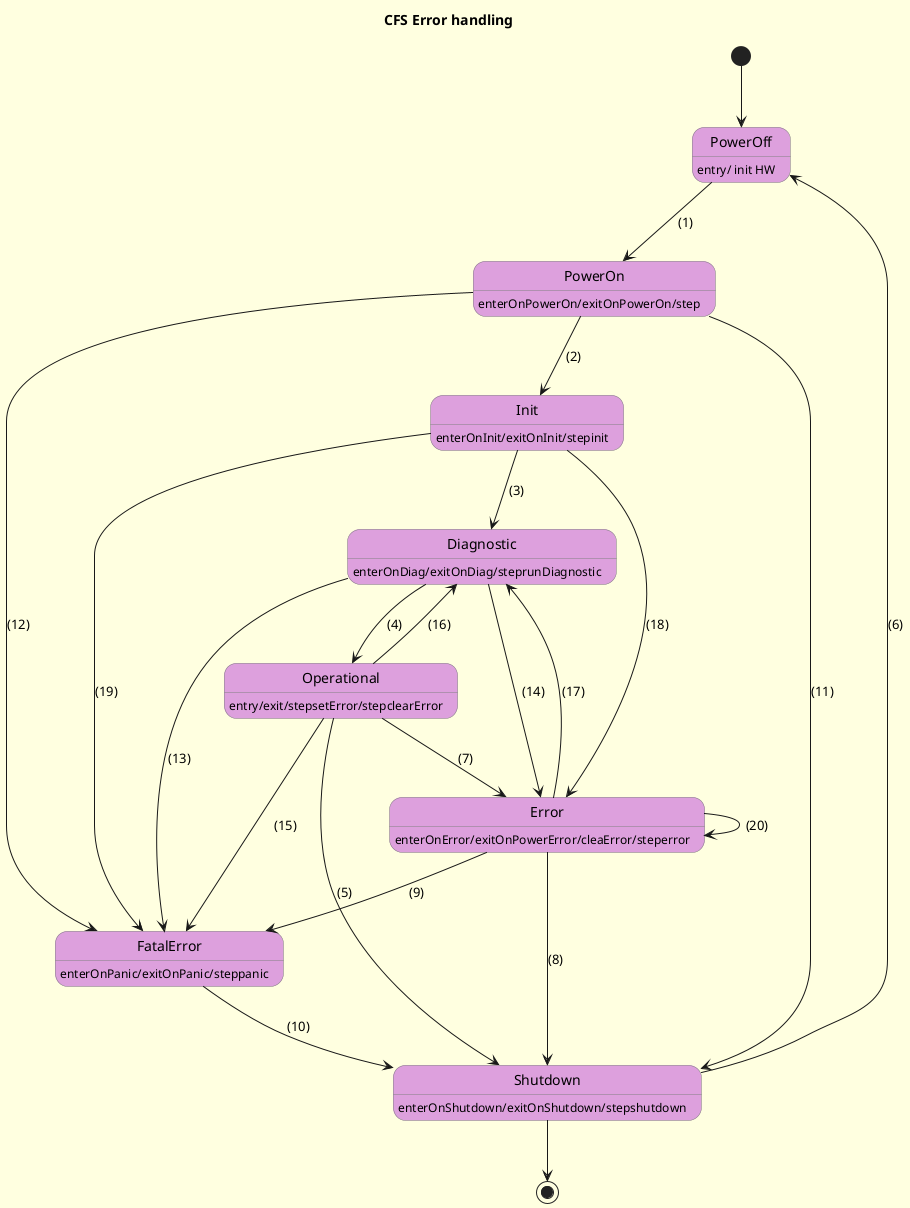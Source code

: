 @startuml

skinparam shadowing false
skinparam backgroundColor LightYellow
title CFS Error handling

skinparam state {
  StartColor Blue
  EndColor Red
  BackgroundColor Plum
  BackgroundColor<<Warning>> Olive
  BorderColor Gray
  FontName Impact
}

state PowerOff
state PowerOn
state Init
state Diagnostic
state Operational
state Error
state FatalError
state Shutdown

PowerOff: entry/ init HW
PowerOn: enterOnPowerOn/exitOnPowerOn/step
Init: enterOnInit/exitOnInit/stepinit
Diagnostic: enterOnDiag/exitOnDiag/steprunDiagnostic
Operational: entry/exit/stepsetError/stepclearError
Error: enterOnError/exitOnPowerError/cleaError/steperror
FatalError: enterOnPanic/exitOnPanic/steppanic
Shutdown: enterOnShutdown/exitOnShutdown/stepshutdown

[*] --> PowerOff
PowerOff --> PowerOn: (1)
PowerOn --> Init: (2)
Init --> Diagnostic: (3)
Diagnostic --> Operational: (4)
Operational --> Shutdown: (5)
Shutdown --> PowerOff: (6)
Operational --> Error: (7)
Error --> Shutdown: (8)
Error --> FatalError: (9)
FatalError --> Shutdown: (10)
PowerOn --> Shutdown: (11)
PowerOn --> FatalError: (12)
Diagnostic --> FatalError: (13)
Diagnostic --> Error: (14)
Operational --> FatalError: (15)
Operational --> Diagnostic: (16)
Error --> Diagnostic: (17)
Init --> Error: (18)
Init --> FatalError: (19)
Error --> Error: (20)
Shutdown --> [*]
@enduml

